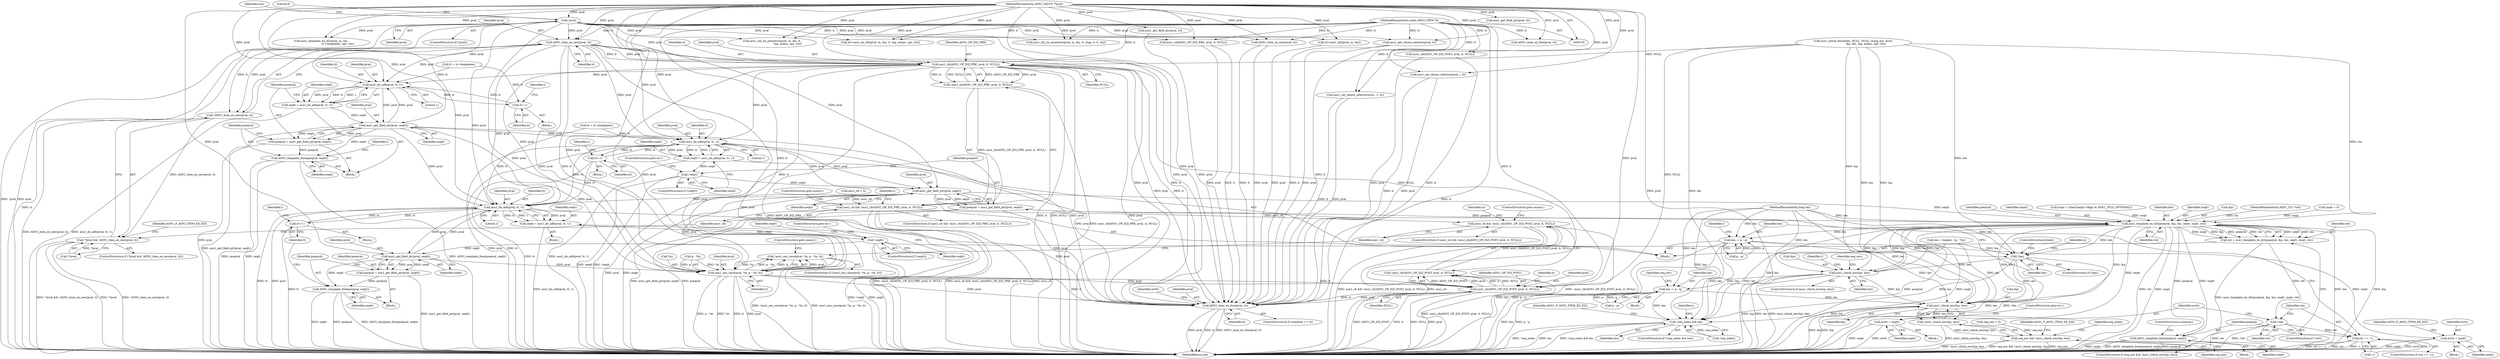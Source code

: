 digraph "0_openssl_cc598f321fbac9c04da5766243ed55d55948637d@pointer" {
"1000716" [label="(Call,ASN1_item_ex_new(pval, it))"];
"1000196" [label="(Call,!pval)"];
"1000136" [label="(MethodParameterIn,ASN1_VALUE **pval)"];
"1000139" [label="(MethodParameterIn,const ASN1_ITEM *it)"];
"1000715" [label="(Call,!ASN1_item_ex_new(pval, it))"];
"1000711" [label="(Call,!*pval && !ASN1_item_ex_new(pval, it))"];
"1000728" [label="(Call,asn1_cb(ASN1_OP_D2I_PRE, pval, it, NULL))"];
"1000727" [label="(Call,!asn1_cb(ASN1_OP_D2I_PRE, pval, it, NULL))"];
"1000725" [label="(Call,asn1_cb && !asn1_cb(ASN1_OP_D2I_PRE, pval, it, NULL))"];
"1000988" [label="(Call,asn1_cb && !asn1_cb(ASN1_OP_D2I_POST, pval, it, NULL))"];
"1000766" [label="(Call,asn1_do_adb(pval, tt, 1))"];
"1000752" [label="(Call,tt++)"];
"1000764" [label="(Call,seqtt = asn1_do_adb(pval, tt, 1))"];
"1000772" [label="(Call,asn1_get_field_ptr(pval, seqtt))"];
"1000770" [label="(Call,pseqval = asn1_get_field_ptr(pval, seqtt))"];
"1000775" [label="(Call,ASN1_template_free(pseqval, seqtt))"];
"1000803" [label="(Call,asn1_do_adb(pval, tt, 1))"];
"1000796" [label="(Call,tt++)"];
"1000942" [label="(Call,asn1_do_adb(pval, tt, 1))"];
"1000934" [label="(Call,tt++)"];
"1000940" [label="(Call,seqtt = asn1_do_adb(pval, tt, 1))"];
"1000947" [label="(Call,!seqtt)"];
"1000960" [label="(Call,asn1_get_field_ptr(pval, seqtt))"];
"1000958" [label="(Call,pseqval = asn1_get_field_ptr(pval, seqtt))"];
"1000963" [label="(Call,ASN1_template_free(pseqval, seqtt))"];
"1000977" [label="(Call,asn1_enc_save(pval, *in, p - *in, it))"];
"1000976" [label="(Call,!asn1_enc_save(pval, *in, p - *in, it))"];
"1000991" [label="(Call,asn1_cb(ASN1_OP_D2I_POST, pval, it, NULL))"];
"1000990" [label="(Call,!asn1_cb(ASN1_OP_D2I_POST, pval, it, NULL))"];
"1001019" [label="(Call,ASN1_item_ex_free(pval, it))"];
"1000968" [label="(Call,errtt = seqtt)"];
"1000801" [label="(Call,seqtt = asn1_do_adb(pval, tt, 1))"];
"1000808" [label="(Call,!seqtt)"];
"1000813" [label="(Call,asn1_get_field_ptr(pval, seqtt))"];
"1000811" [label="(Call,pseqval = asn1_get_field_ptr(pval, seqtt))"];
"1000872" [label="(Call,asn1_template_ex_d2i(pseqval, &p, len, seqtt, isopt, ctx))"];
"1000817" [label="(Call,!len)"];
"1000824" [label="(Call,asn1_check_eoc(&p, len))"];
"1000837" [label="(Call,len -= p - q)"];
"1000908" [label="(Call,asn1_check_eoc(&p, len))"];
"1000907" [label="(Call,!asn1_check_eoc(&p, len))"];
"1000905" [label="(Call,seq_eoc && !asn1_check_eoc(&p, len))"];
"1000918" [label="(Call,!seq_nolen && len)"];
"1000870" [label="(Call,ret = asn1_template_ex_d2i(pseqval, &p, len, seqtt, isopt, ctx))"];
"1000881" [label="(Call,!ret)"];
"1000890" [label="(Call,ret == -1)"];
"1000884" [label="(Call,errtt = seqtt)"];
"1000895" [label="(Call,ASN1_template_free(pseqval, seqtt))"];
"1000899" [label="(Call,len -= p - q)"];
"1000441" [label="(Call,cf->asn1_d2i(pval, in, len))"];
"1000773" [label="(Identifier,pval)"];
"1000904" [label="(ControlStructure,if (seq_eoc && !asn1_check_eoc(&p, len)))"];
"1000718" [label="(Identifier,it)"];
"1000941" [label="(Identifier,seqtt)"];
"1000243" [label="(Call,asn1_d2i_ex_primitive(pval, in, len, it,\n                                     tag, aclass, opt, ctx))"];
"1000881" [label="(Call,!ret)"];
"1000202" [label="(Identifier,aux)"];
"1000965" [label="(Identifier,seqtt)"];
"1000897" [label="(Identifier,seqtt)"];
"1000882" [label="(Identifier,ret)"];
"1000976" [label="(Call,!asn1_enc_save(pval, *in, p - *in, it))"];
"1000891" [label="(Identifier,ret)"];
"1000943" [label="(Identifier,pval)"];
"1000837" [label="(Call,len -= p - q)"];
"1000333" [label="(Call,ef->asn1_ex_d2i(pval, in, len, it, tag, aclass, opt, ctx))"];
"1000729" [label="(Identifier,ASN1_OP_D2I_PRE)"];
"1000749" [label="(Block,)"];
"1000987" [label="(ControlStructure,if (asn1_cb && !asn1_cb(ASN1_OP_D2I_POST, pval, it, NULL)))"];
"1000972" [label="(Identifier,ASN1_F_ASN1_ITEM_EX_D2I)"];
"1000739" [label="(Call,tt = it->templates)"];
"1000975" [label="(ControlStructure,if (!asn1_enc_save(pval, *in, p - *in, it)))"];
"1000970" [label="(Identifier,seqtt)"];
"1000895" [label="(Call,ASN1_template_free(pseqval, seqtt))"];
"1000911" [label="(Identifier,len)"];
"1000999" [label="(Identifier,in)"];
"1000979" [label="(Call,*in)"];
"1000986" [label="(ControlStructure,goto auxerr;)"];
"1000934" [label="(Call,tt++)"];
"1000873" [label="(Identifier,pseqval)"];
"1000889" [label="(ControlStructure,if (ret == -1))"];
"1000814" [label="(Identifier,pval)"];
"1000645" [label="(Call,asn1_check_tlen(&len, NULL, NULL, &seq_eoc, &cst,\n                              &p, len, tag, aclass, opt, ctx))"];
"1000907" [label="(Call,!asn1_check_eoc(&p, len))"];
"1000797" [label="(Identifier,tt)"];
"1000776" [label="(Identifier,pseqval)"];
"1000992" [label="(Identifier,ASN1_OP_D2I_POST)"];
"1000898" [label="(ControlStructure,continue;)"];
"1000551" [label="(Call,asn1_get_field_ptr(pval, tt))"];
"1000777" [label="(Identifier,seqtt)"];
"1000906" [label="(Identifier,seq_eoc)"];
"1000138" [label="(MethodParameterIn,long len)"];
"1001023" [label="(Identifier,errtt)"];
"1000948" [label="(Identifier,seqtt)"];
"1000195" [label="(ControlStructure,if (!pval))"];
"1000766" [label="(Call,asn1_do_adb(pval, tt, 1))"];
"1000761" [label="(Block,)"];
"1000843" [label="(Identifier,seq_eoc)"];
"1000883" [label="(Block,)"];
"1000732" [label="(Identifier,NULL)"];
"1000725" [label="(Call,asn1_cb && !asn1_cb(ASN1_OP_D2I_PRE, pval, it, NULL))"];
"1000803" [label="(Call,asn1_do_adb(pval, tt, 1))"];
"1000796" [label="(Call,tt++)"];
"1000793" [label="(Block,)"];
"1000801" [label="(Call,seqtt = asn1_do_adb(pval, tt, 1))"];
"1001019" [label="(Call,ASN1_item_ex_free(pval, it))"];
"1000731" [label="(Identifier,it)"];
"1000721" [label="(Identifier,ASN1_F_ASN1_ITEM_EX_D2I)"];
"1000877" [label="(Identifier,seqtt)"];
"1000851" [label="(Identifier,i)"];
"1000317" [label="(Call,asn1_d2i_ex_primitive(pval, in, len, it, otag, 0, 0, ctx))"];
"1000813" [label="(Call,asn1_get_field_ptr(pval, seqtt))"];
"1000768" [label="(Identifier,tt)"];
"1001015" [label="(ControlStructure,if (combine == 0))"];
"1000467" [label="(Call,asn1_cb(ASN1_OP_D2I_PRE, pval, it, NULL))"];
"1000879" [label="(Identifier,ctx)"];
"1000960" [label="(Call,asn1_get_field_ptr(pval, seqtt))"];
"1000981" [label="(Call,p - *in)"];
"1000949" [label="(ControlStructure,goto err;)"];
"1000827" [label="(Identifier,len)"];
"1000947" [label="(Call,!seqtt)"];
"1000969" [label="(Identifier,errtt)"];
"1000989" [label="(Identifier,asn1_cb)"];
"1000728" [label="(Call,asn1_cb(ASN1_OP_D2I_PRE, pval, it, NULL))"];
"1000206" [label="(Call,asn1_cb = 0)"];
"1000818" [label="(Identifier,len)"];
"1000807" [label="(ControlStructure,if (!seqtt))"];
"1000842" [label="(Call,seq_eoc = 0)"];
"1000961" [label="(Identifier,pval)"];
"1000880" [label="(ControlStructure,if (!ret))"];
"1000808" [label="(Call,!seqtt)"];
"1000136" [label="(MethodParameterIn,ASN1_VALUE **pval)"];
"1000995" [label="(Identifier,NULL)"];
"1000839" [label="(Call,p - q)"];
"1000861" [label="(Call,isopt = (char)(seqtt->flags & ASN1_TFLG_OPTIONAL))"];
"1000963" [label="(Call,ASN1_template_free(pseqval, seqtt))"];
"1000823" [label="(ControlStructure,if (asn1_check_eoc(&p, len)))"];
"1001034" [label="(MethodReturn,int)"];
"1000717" [label="(Identifier,pval)"];
"1000715" [label="(Call,!ASN1_item_ex_new(pval, it))"];
"1000727" [label="(Call,!asn1_cb(ASN1_OP_D2I_PRE, pval, it, NULL))"];
"1000812" [label="(Identifier,pseqval)"];
"1000942" [label="(Call,asn1_do_adb(pval, tt, 1))"];
"1000991" [label="(Call,asn1_cb(ASN1_OP_D2I_POST, pval, it, NULL))"];
"1000197" [label="(Identifier,pval)"];
"1000737" [label="(Identifier,i)"];
"1000770" [label="(Call,pseqval = asn1_get_field_ptr(pval, seqtt))"];
"1000890" [label="(Call,ret == -1)"];
"1000726" [label="(Identifier,asn1_cb)"];
"1000894" [label="(Block,)"];
"1000899" [label="(Call,len -= p - q)"];
"1000774" [label="(Identifier,seqtt)"];
"1000962" [label="(Identifier,seqtt)"];
"1000687" [label="(Call,len = tmplen - (p - *in))"];
"1000978" [label="(Identifier,pval)"];
"1000918" [label="(Call,!seq_nolen && len)"];
"1000953" [label="(Identifier,seqtt)"];
"1000795" [label="(Identifier,i)"];
"1000985" [label="(Identifier,it)"];
"1000885" [label="(Identifier,errtt)"];
"1000946" [label="(ControlStructure,if (!seqtt))"];
"1000816" [label="(ControlStructure,if (!len))"];
"1000905" [label="(Call,seq_eoc && !asn1_check_eoc(&p, len))"];
"1000968" [label="(Call,errtt = seqtt)"];
"1000944" [label="(Identifier,tt)"];
"1000967" [label="(Block,)"];
"1000815" [label="(Identifier,seqtt)"];
"1000876" [label="(Identifier,len)"];
"1000751" [label="(Identifier,i)"];
"1000805" [label="(Identifier,tt)"];
"1000935" [label="(Identifier,tt)"];
"1000870" [label="(Call,ret = asn1_template_ex_d2i(pseqval, &p, len, seqtt, isopt, ctx))"];
"1000988" [label="(Call,asn1_cb && !asn1_cb(ASN1_OP_D2I_POST, pval, it, NULL))"];
"1000824" [label="(Call,asn1_check_eoc(&p, len))"];
"1000938" [label="(Block,)"];
"1000710" [label="(ControlStructure,if (!*pval && !ASN1_item_ex_new(pval, it)))"];
"1000964" [label="(Identifier,pseqval)"];
"1000804" [label="(Identifier,pval)"];
"1000809" [label="(Identifier,seqtt)"];
"1000802" [label="(Identifier,seqtt)"];
"1001020" [label="(Identifier,pval)"];
"1000937" [label="(Identifier,i)"];
"1000772" [label="(Call,asn1_get_field_ptr(pval, seqtt))"];
"1000956" [label="(Block,)"];
"1000753" [label="(Identifier,tt)"];
"1000592" [label="(Call,ASN1_item_ex_free(pval, it))"];
"1000817" [label="(Call,!len)"];
"1000929" [label="(Identifier,i)"];
"1000977" [label="(Call,asn1_enc_save(pval, *in, p - *in, it))"];
"1000610" [label="(Call,asn1_cb(ASN1_OP_D2I_POST, pval, it, NULL))"];
"1000765" [label="(Identifier,seqtt)"];
"1000733" [label="(ControlStructure,goto auxerr;)"];
"1000914" [label="(Identifier,ASN1_F_ASN1_ITEM_EX_D2I)"];
"1000884" [label="(Call,errtt = seqtt)"];
"1000745" [label="(Identifier,i)"];
"1000711" [label="(Call,!*pval && !ASN1_item_ex_new(pval, it))"];
"1000502" [label="(Call,asn1_get_field_ptr(pval, tt))"];
"1000994" [label="(Identifier,it)"];
"1001021" [label="(Identifier,it)"];
"1000821" [label="(Identifier,q)"];
"1000199" [label="(Literal,0)"];
"1000886" [label="(Identifier,seqtt)"];
"1000872" [label="(Call,asn1_template_ex_d2i(pseqval, &p, len, seqtt, isopt, ctx))"];
"1000139" [label="(MethodParameterIn,const ASN1_ITEM *it)"];
"1000764" [label="(Call,seqtt = asn1_do_adb(pval, tt, 1))"];
"1000924" [label="(Identifier,ASN1_F_ASN1_ITEM_EX_D2I)"];
"1000724" [label="(ControlStructure,if (asn1_cb && !asn1_cb(ASN1_OP_D2I_PRE, pval, it, NULL)))"];
"1000945" [label="(Literal,1)"];
"1000933" [label="(Block,)"];
"1000871" [label="(Identifier,ret)"];
"1000878" [label="(Identifier,isopt)"];
"1000959" [label="(Identifier,pseqval)"];
"1000789" [label="(Identifier,i)"];
"1000516" [label="(Call,ASN1_item_ex_new(pval, it))"];
"1000767" [label="(Identifier,pval)"];
"1000874" [label="(Call,&p)"];
"1000479" [label="(Call,asn1_get_choice_selector(pval, it))"];
"1000919" [label="(Call,!seq_nolen)"];
"1000811" [label="(Call,pseqval = asn1_get_field_ptr(pval, seqtt))"];
"1000921" [label="(Identifier,len)"];
"1000730" [label="(Identifier,pval)"];
"1000838" [label="(Identifier,len)"];
"1000769" [label="(Literal,1)"];
"1000712" [label="(Call,!*pval)"];
"1000940" [label="(Call,seqtt = asn1_do_adb(pval, tt, 1))"];
"1000810" [label="(ControlStructure,goto err;)"];
"1000143" [label="(MethodParameterIn,ASN1_TLC *ctx)"];
"1000887" [label="(ControlStructure,goto err;)"];
"1000798" [label="(Block,)"];
"1000917" [label="(ControlStructure,if (!seq_nolen && len))"];
"1000602" [label="(Call,asn1_set_choice_selector(pval, i, it))"];
"1000806" [label="(Literal,1)"];
"1000819" [label="(ControlStructure,break;)"];
"1000831" [label="(Identifier,seq_eoc)"];
"1000771" [label="(Identifier,pseqval)"];
"1000996" [label="(ControlStructure,goto auxerr;)"];
"1000775" [label="(Call,ASN1_template_free(pseqval, seqtt))"];
"1000233" [label="(Call,asn1_template_ex_d2i(pval, in, len,\n                                        it->templates, opt, ctx))"];
"1000908" [label="(Call,asn1_check_eoc(&p, len))"];
"1000900" [label="(Identifier,len)"];
"1000920" [label="(Identifier,seq_nolen)"];
"1000993" [label="(Identifier,pval)"];
"1000196" [label="(Call,!pval)"];
"1000892" [label="(Call,-1)"];
"1000990" [label="(Call,!asn1_cb(ASN1_OP_D2I_POST, pval, it, NULL))"];
"1000783" [label="(Call,tt = it->templates)"];
"1000828" [label="(Block,)"];
"1000909" [label="(Call,&p)"];
"1000958" [label="(Call,pseqval = asn1_get_field_ptr(pval, seqtt))"];
"1000901" [label="(Call,p - q)"];
"1000896" [label="(Identifier,pseqval)"];
"1000857" [label="(Call,isopt = 0)"];
"1000508" [label="(Call,asn1_set_choice_selector(pval, -1, it))"];
"1000752" [label="(Call,tt++)"];
"1000716" [label="(Call,ASN1_item_ex_new(pval, it))"];
"1000825" [label="(Call,&p)"];
"1000716" -> "1000715"  [label="AST: "];
"1000716" -> "1000718"  [label="CFG: "];
"1000717" -> "1000716"  [label="AST: "];
"1000718" -> "1000716"  [label="AST: "];
"1000715" -> "1000716"  [label="CFG: "];
"1000716" -> "1001034"  [label="DDG: pval"];
"1000716" -> "1001034"  [label="DDG: it"];
"1000716" -> "1000715"  [label="DDG: pval"];
"1000716" -> "1000715"  [label="DDG: it"];
"1000196" -> "1000716"  [label="DDG: pval"];
"1000136" -> "1000716"  [label="DDG: pval"];
"1000139" -> "1000716"  [label="DDG: it"];
"1000716" -> "1000728"  [label="DDG: pval"];
"1000716" -> "1000728"  [label="DDG: it"];
"1000716" -> "1000766"  [label="DDG: pval"];
"1000716" -> "1000803"  [label="DDG: pval"];
"1000716" -> "1000942"  [label="DDG: pval"];
"1000716" -> "1000977"  [label="DDG: pval"];
"1000716" -> "1000977"  [label="DDG: it"];
"1000716" -> "1001019"  [label="DDG: pval"];
"1000716" -> "1001019"  [label="DDG: it"];
"1000196" -> "1000195"  [label="AST: "];
"1000196" -> "1000197"  [label="CFG: "];
"1000197" -> "1000196"  [label="AST: "];
"1000199" -> "1000196"  [label="CFG: "];
"1000202" -> "1000196"  [label="CFG: "];
"1000196" -> "1001034"  [label="DDG: pval"];
"1000196" -> "1001034"  [label="DDG: !pval"];
"1000136" -> "1000196"  [label="DDG: pval"];
"1000196" -> "1000233"  [label="DDG: pval"];
"1000196" -> "1000243"  [label="DDG: pval"];
"1000196" -> "1000317"  [label="DDG: pval"];
"1000196" -> "1000333"  [label="DDG: pval"];
"1000196" -> "1000441"  [label="DDG: pval"];
"1000196" -> "1000467"  [label="DDG: pval"];
"1000196" -> "1000479"  [label="DDG: pval"];
"1000196" -> "1000516"  [label="DDG: pval"];
"1000196" -> "1000728"  [label="DDG: pval"];
"1000196" -> "1000766"  [label="DDG: pval"];
"1000196" -> "1000803"  [label="DDG: pval"];
"1000196" -> "1000942"  [label="DDG: pval"];
"1000196" -> "1000977"  [label="DDG: pval"];
"1000196" -> "1001019"  [label="DDG: pval"];
"1000136" -> "1000135"  [label="AST: "];
"1000136" -> "1001034"  [label="DDG: pval"];
"1000136" -> "1000233"  [label="DDG: pval"];
"1000136" -> "1000243"  [label="DDG: pval"];
"1000136" -> "1000317"  [label="DDG: pval"];
"1000136" -> "1000333"  [label="DDG: pval"];
"1000136" -> "1000441"  [label="DDG: pval"];
"1000136" -> "1000467"  [label="DDG: pval"];
"1000136" -> "1000479"  [label="DDG: pval"];
"1000136" -> "1000502"  [label="DDG: pval"];
"1000136" -> "1000508"  [label="DDG: pval"];
"1000136" -> "1000516"  [label="DDG: pval"];
"1000136" -> "1000551"  [label="DDG: pval"];
"1000136" -> "1000592"  [label="DDG: pval"];
"1000136" -> "1000602"  [label="DDG: pval"];
"1000136" -> "1000610"  [label="DDG: pval"];
"1000136" -> "1000728"  [label="DDG: pval"];
"1000136" -> "1000766"  [label="DDG: pval"];
"1000136" -> "1000772"  [label="DDG: pval"];
"1000136" -> "1000803"  [label="DDG: pval"];
"1000136" -> "1000813"  [label="DDG: pval"];
"1000136" -> "1000942"  [label="DDG: pval"];
"1000136" -> "1000960"  [label="DDG: pval"];
"1000136" -> "1000977"  [label="DDG: pval"];
"1000136" -> "1000991"  [label="DDG: pval"];
"1000136" -> "1001019"  [label="DDG: pval"];
"1000139" -> "1000135"  [label="AST: "];
"1000139" -> "1001034"  [label="DDG: it"];
"1000139" -> "1000243"  [label="DDG: it"];
"1000139" -> "1000317"  [label="DDG: it"];
"1000139" -> "1000333"  [label="DDG: it"];
"1000139" -> "1000467"  [label="DDG: it"];
"1000139" -> "1000479"  [label="DDG: it"];
"1000139" -> "1000508"  [label="DDG: it"];
"1000139" -> "1000516"  [label="DDG: it"];
"1000139" -> "1000592"  [label="DDG: it"];
"1000139" -> "1000602"  [label="DDG: it"];
"1000139" -> "1000610"  [label="DDG: it"];
"1000139" -> "1000728"  [label="DDG: it"];
"1000139" -> "1000977"  [label="DDG: it"];
"1000139" -> "1000991"  [label="DDG: it"];
"1000139" -> "1001019"  [label="DDG: it"];
"1000715" -> "1000711"  [label="AST: "];
"1000711" -> "1000715"  [label="CFG: "];
"1000715" -> "1001034"  [label="DDG: ASN1_item_ex_new(pval, it)"];
"1000715" -> "1000711"  [label="DDG: ASN1_item_ex_new(pval, it)"];
"1000711" -> "1000710"  [label="AST: "];
"1000711" -> "1000712"  [label="CFG: "];
"1000712" -> "1000711"  [label="AST: "];
"1000721" -> "1000711"  [label="CFG: "];
"1000726" -> "1000711"  [label="CFG: "];
"1000711" -> "1001034"  [label="DDG: !*pval && !ASN1_item_ex_new(pval, it)"];
"1000711" -> "1001034"  [label="DDG: !*pval"];
"1000711" -> "1001034"  [label="DDG: !ASN1_item_ex_new(pval, it)"];
"1000712" -> "1000711"  [label="DDG: *pval"];
"1000728" -> "1000727"  [label="AST: "];
"1000728" -> "1000732"  [label="CFG: "];
"1000729" -> "1000728"  [label="AST: "];
"1000730" -> "1000728"  [label="AST: "];
"1000731" -> "1000728"  [label="AST: "];
"1000732" -> "1000728"  [label="AST: "];
"1000727" -> "1000728"  [label="CFG: "];
"1000728" -> "1001034"  [label="DDG: pval"];
"1000728" -> "1001034"  [label="DDG: ASN1_OP_D2I_PRE"];
"1000728" -> "1001034"  [label="DDG: it"];
"1000728" -> "1001034"  [label="DDG: NULL"];
"1000728" -> "1000727"  [label="DDG: ASN1_OP_D2I_PRE"];
"1000728" -> "1000727"  [label="DDG: pval"];
"1000728" -> "1000727"  [label="DDG: it"];
"1000728" -> "1000727"  [label="DDG: NULL"];
"1000645" -> "1000728"  [label="DDG: NULL"];
"1000728" -> "1000766"  [label="DDG: pval"];
"1000728" -> "1000803"  [label="DDG: pval"];
"1000728" -> "1000942"  [label="DDG: pval"];
"1000728" -> "1000977"  [label="DDG: pval"];
"1000728" -> "1000977"  [label="DDG: it"];
"1000728" -> "1000991"  [label="DDG: NULL"];
"1000728" -> "1001019"  [label="DDG: pval"];
"1000728" -> "1001019"  [label="DDG: it"];
"1000727" -> "1000725"  [label="AST: "];
"1000725" -> "1000727"  [label="CFG: "];
"1000727" -> "1001034"  [label="DDG: asn1_cb(ASN1_OP_D2I_PRE, pval, it, NULL)"];
"1000727" -> "1000725"  [label="DDG: asn1_cb(ASN1_OP_D2I_PRE, pval, it, NULL)"];
"1000725" -> "1000724"  [label="AST: "];
"1000725" -> "1000726"  [label="CFG: "];
"1000726" -> "1000725"  [label="AST: "];
"1000733" -> "1000725"  [label="CFG: "];
"1000737" -> "1000725"  [label="CFG: "];
"1000725" -> "1001034"  [label="DDG: !asn1_cb(ASN1_OP_D2I_PRE, pval, it, NULL)"];
"1000725" -> "1001034"  [label="DDG: asn1_cb && !asn1_cb(ASN1_OP_D2I_PRE, pval, it, NULL)"];
"1000725" -> "1001034"  [label="DDG: asn1_cb"];
"1000206" -> "1000725"  [label="DDG: asn1_cb"];
"1000725" -> "1000988"  [label="DDG: asn1_cb"];
"1000988" -> "1000987"  [label="AST: "];
"1000988" -> "1000989"  [label="CFG: "];
"1000988" -> "1000990"  [label="CFG: "];
"1000989" -> "1000988"  [label="AST: "];
"1000990" -> "1000988"  [label="AST: "];
"1000996" -> "1000988"  [label="CFG: "];
"1000999" -> "1000988"  [label="CFG: "];
"1000988" -> "1001034"  [label="DDG: asn1_cb && !asn1_cb(ASN1_OP_D2I_POST, pval, it, NULL)"];
"1000988" -> "1001034"  [label="DDG: asn1_cb"];
"1000988" -> "1001034"  [label="DDG: !asn1_cb(ASN1_OP_D2I_POST, pval, it, NULL)"];
"1000990" -> "1000988"  [label="DDG: asn1_cb(ASN1_OP_D2I_POST, pval, it, NULL)"];
"1000766" -> "1000764"  [label="AST: "];
"1000766" -> "1000769"  [label="CFG: "];
"1000767" -> "1000766"  [label="AST: "];
"1000768" -> "1000766"  [label="AST: "];
"1000769" -> "1000766"  [label="AST: "];
"1000764" -> "1000766"  [label="CFG: "];
"1000766" -> "1000752"  [label="DDG: tt"];
"1000766" -> "1000764"  [label="DDG: pval"];
"1000766" -> "1000764"  [label="DDG: tt"];
"1000766" -> "1000764"  [label="DDG: 1"];
"1000772" -> "1000766"  [label="DDG: pval"];
"1000752" -> "1000766"  [label="DDG: tt"];
"1000739" -> "1000766"  [label="DDG: tt"];
"1000766" -> "1000772"  [label="DDG: pval"];
"1000752" -> "1000749"  [label="AST: "];
"1000752" -> "1000753"  [label="CFG: "];
"1000753" -> "1000752"  [label="AST: "];
"1000745" -> "1000752"  [label="CFG: "];
"1000739" -> "1000752"  [label="DDG: tt"];
"1000764" -> "1000761"  [label="AST: "];
"1000765" -> "1000764"  [label="AST: "];
"1000771" -> "1000764"  [label="CFG: "];
"1000764" -> "1001034"  [label="DDG: asn1_do_adb(pval, tt, 1)"];
"1000764" -> "1000772"  [label="DDG: seqtt"];
"1000772" -> "1000770"  [label="AST: "];
"1000772" -> "1000774"  [label="CFG: "];
"1000773" -> "1000772"  [label="AST: "];
"1000774" -> "1000772"  [label="AST: "];
"1000770" -> "1000772"  [label="CFG: "];
"1000772" -> "1001034"  [label="DDG: pval"];
"1000772" -> "1000770"  [label="DDG: pval"];
"1000772" -> "1000770"  [label="DDG: seqtt"];
"1000772" -> "1000775"  [label="DDG: seqtt"];
"1000772" -> "1000803"  [label="DDG: pval"];
"1000772" -> "1000942"  [label="DDG: pval"];
"1000772" -> "1000977"  [label="DDG: pval"];
"1000772" -> "1001019"  [label="DDG: pval"];
"1000770" -> "1000761"  [label="AST: "];
"1000771" -> "1000770"  [label="AST: "];
"1000776" -> "1000770"  [label="CFG: "];
"1000770" -> "1001034"  [label="DDG: asn1_get_field_ptr(pval, seqtt)"];
"1000770" -> "1000775"  [label="DDG: pseqval"];
"1000775" -> "1000761"  [label="AST: "];
"1000775" -> "1000777"  [label="CFG: "];
"1000776" -> "1000775"  [label="AST: "];
"1000777" -> "1000775"  [label="AST: "];
"1000751" -> "1000775"  [label="CFG: "];
"1000775" -> "1001034"  [label="DDG: pseqval"];
"1000775" -> "1001034"  [label="DDG: seqtt"];
"1000775" -> "1001034"  [label="DDG: ASN1_template_free(pseqval, seqtt)"];
"1000803" -> "1000801"  [label="AST: "];
"1000803" -> "1000806"  [label="CFG: "];
"1000804" -> "1000803"  [label="AST: "];
"1000805" -> "1000803"  [label="AST: "];
"1000806" -> "1000803"  [label="AST: "];
"1000801" -> "1000803"  [label="CFG: "];
"1000803" -> "1001034"  [label="DDG: tt"];
"1000803" -> "1001034"  [label="DDG: pval"];
"1000803" -> "1000796"  [label="DDG: tt"];
"1000803" -> "1000801"  [label="DDG: pval"];
"1000803" -> "1000801"  [label="DDG: tt"];
"1000803" -> "1000801"  [label="DDG: 1"];
"1000813" -> "1000803"  [label="DDG: pval"];
"1000783" -> "1000803"  [label="DDG: tt"];
"1000796" -> "1000803"  [label="DDG: tt"];
"1000803" -> "1000813"  [label="DDG: pval"];
"1000803" -> "1000942"  [label="DDG: tt"];
"1000803" -> "1001019"  [label="DDG: pval"];
"1000796" -> "1000793"  [label="AST: "];
"1000796" -> "1000797"  [label="CFG: "];
"1000797" -> "1000796"  [label="AST: "];
"1000789" -> "1000796"  [label="CFG: "];
"1000796" -> "1001034"  [label="DDG: tt"];
"1000796" -> "1000942"  [label="DDG: tt"];
"1000942" -> "1000940"  [label="AST: "];
"1000942" -> "1000945"  [label="CFG: "];
"1000943" -> "1000942"  [label="AST: "];
"1000944" -> "1000942"  [label="AST: "];
"1000945" -> "1000942"  [label="AST: "];
"1000940" -> "1000942"  [label="CFG: "];
"1000942" -> "1001034"  [label="DDG: pval"];
"1000942" -> "1001034"  [label="DDG: tt"];
"1000942" -> "1000934"  [label="DDG: tt"];
"1000942" -> "1000940"  [label="DDG: pval"];
"1000942" -> "1000940"  [label="DDG: tt"];
"1000942" -> "1000940"  [label="DDG: 1"];
"1000813" -> "1000942"  [label="DDG: pval"];
"1000960" -> "1000942"  [label="DDG: pval"];
"1000934" -> "1000942"  [label="DDG: tt"];
"1000783" -> "1000942"  [label="DDG: tt"];
"1000942" -> "1000960"  [label="DDG: pval"];
"1000942" -> "1001019"  [label="DDG: pval"];
"1000934" -> "1000933"  [label="AST: "];
"1000934" -> "1000935"  [label="CFG: "];
"1000935" -> "1000934"  [label="AST: "];
"1000937" -> "1000934"  [label="CFG: "];
"1000934" -> "1001034"  [label="DDG: tt"];
"1000940" -> "1000938"  [label="AST: "];
"1000941" -> "1000940"  [label="AST: "];
"1000948" -> "1000940"  [label="CFG: "];
"1000940" -> "1001034"  [label="DDG: asn1_do_adb(pval, tt, 1)"];
"1000940" -> "1000947"  [label="DDG: seqtt"];
"1000947" -> "1000946"  [label="AST: "];
"1000947" -> "1000948"  [label="CFG: "];
"1000948" -> "1000947"  [label="AST: "];
"1000949" -> "1000947"  [label="CFG: "];
"1000953" -> "1000947"  [label="CFG: "];
"1000947" -> "1001034"  [label="DDG: seqtt"];
"1000947" -> "1001034"  [label="DDG: !seqtt"];
"1000947" -> "1000960"  [label="DDG: seqtt"];
"1000947" -> "1000968"  [label="DDG: seqtt"];
"1000960" -> "1000958"  [label="AST: "];
"1000960" -> "1000962"  [label="CFG: "];
"1000961" -> "1000960"  [label="AST: "];
"1000962" -> "1000960"  [label="AST: "];
"1000958" -> "1000960"  [label="CFG: "];
"1000960" -> "1000958"  [label="DDG: pval"];
"1000960" -> "1000958"  [label="DDG: seqtt"];
"1000960" -> "1000963"  [label="DDG: seqtt"];
"1000960" -> "1000977"  [label="DDG: pval"];
"1000958" -> "1000956"  [label="AST: "];
"1000959" -> "1000958"  [label="AST: "];
"1000964" -> "1000958"  [label="CFG: "];
"1000958" -> "1001034"  [label="DDG: asn1_get_field_ptr(pval, seqtt)"];
"1000958" -> "1000963"  [label="DDG: pseqval"];
"1000963" -> "1000956"  [label="AST: "];
"1000963" -> "1000965"  [label="CFG: "];
"1000964" -> "1000963"  [label="AST: "];
"1000965" -> "1000963"  [label="AST: "];
"1000935" -> "1000963"  [label="CFG: "];
"1000963" -> "1001034"  [label="DDG: seqtt"];
"1000963" -> "1001034"  [label="DDG: pseqval"];
"1000963" -> "1001034"  [label="DDG: ASN1_template_free(pseqval, seqtt)"];
"1000977" -> "1000976"  [label="AST: "];
"1000977" -> "1000985"  [label="CFG: "];
"1000978" -> "1000977"  [label="AST: "];
"1000979" -> "1000977"  [label="AST: "];
"1000981" -> "1000977"  [label="AST: "];
"1000985" -> "1000977"  [label="AST: "];
"1000976" -> "1000977"  [label="CFG: "];
"1000977" -> "1001034"  [label="DDG: p - *in"];
"1000977" -> "1001034"  [label="DDG: *in"];
"1000977" -> "1001034"  [label="DDG: it"];
"1000977" -> "1001034"  [label="DDG: pval"];
"1000977" -> "1000976"  [label="DDG: pval"];
"1000977" -> "1000976"  [label="DDG: *in"];
"1000977" -> "1000976"  [label="DDG: p - *in"];
"1000977" -> "1000976"  [label="DDG: it"];
"1000813" -> "1000977"  [label="DDG: pval"];
"1000981" -> "1000977"  [label="DDG: *in"];
"1000981" -> "1000977"  [label="DDG: p"];
"1000977" -> "1000991"  [label="DDG: pval"];
"1000977" -> "1000991"  [label="DDG: it"];
"1000977" -> "1001019"  [label="DDG: pval"];
"1000977" -> "1001019"  [label="DDG: it"];
"1000976" -> "1000975"  [label="AST: "];
"1000986" -> "1000976"  [label="CFG: "];
"1000989" -> "1000976"  [label="CFG: "];
"1000976" -> "1001034"  [label="DDG: asn1_enc_save(pval, *in, p - *in, it)"];
"1000976" -> "1001034"  [label="DDG: !asn1_enc_save(pval, *in, p - *in, it)"];
"1000991" -> "1000990"  [label="AST: "];
"1000991" -> "1000995"  [label="CFG: "];
"1000992" -> "1000991"  [label="AST: "];
"1000993" -> "1000991"  [label="AST: "];
"1000994" -> "1000991"  [label="AST: "];
"1000995" -> "1000991"  [label="AST: "];
"1000990" -> "1000991"  [label="CFG: "];
"1000991" -> "1001034"  [label="DDG: pval"];
"1000991" -> "1001034"  [label="DDG: ASN1_OP_D2I_POST"];
"1000991" -> "1001034"  [label="DDG: it"];
"1000991" -> "1001034"  [label="DDG: NULL"];
"1000991" -> "1000990"  [label="DDG: ASN1_OP_D2I_POST"];
"1000991" -> "1000990"  [label="DDG: pval"];
"1000991" -> "1000990"  [label="DDG: it"];
"1000991" -> "1000990"  [label="DDG: NULL"];
"1000645" -> "1000991"  [label="DDG: NULL"];
"1000991" -> "1001019"  [label="DDG: pval"];
"1000991" -> "1001019"  [label="DDG: it"];
"1000990" -> "1001034"  [label="DDG: asn1_cb(ASN1_OP_D2I_POST, pval, it, NULL)"];
"1001019" -> "1001015"  [label="AST: "];
"1001019" -> "1001021"  [label="CFG: "];
"1001020" -> "1001019"  [label="AST: "];
"1001021" -> "1001019"  [label="AST: "];
"1001023" -> "1001019"  [label="CFG: "];
"1001019" -> "1001034"  [label="DDG: it"];
"1001019" -> "1001034"  [label="DDG: ASN1_item_ex_free(pval, it)"];
"1001019" -> "1001034"  [label="DDG: pval"];
"1000441" -> "1001019"  [label="DDG: pval"];
"1000508" -> "1001019"  [label="DDG: pval"];
"1000508" -> "1001019"  [label="DDG: it"];
"1000813" -> "1001019"  [label="DDG: pval"];
"1000467" -> "1001019"  [label="DDG: pval"];
"1000467" -> "1001019"  [label="DDG: it"];
"1000479" -> "1001019"  [label="DDG: pval"];
"1000479" -> "1001019"  [label="DDG: it"];
"1000602" -> "1001019"  [label="DDG: pval"];
"1000602" -> "1001019"  [label="DDG: it"];
"1000551" -> "1001019"  [label="DDG: pval"];
"1000610" -> "1001019"  [label="DDG: pval"];
"1000610" -> "1001019"  [label="DDG: it"];
"1000516" -> "1001019"  [label="DDG: pval"];
"1000516" -> "1001019"  [label="DDG: it"];
"1000968" -> "1000967"  [label="AST: "];
"1000968" -> "1000970"  [label="CFG: "];
"1000969" -> "1000968"  [label="AST: "];
"1000970" -> "1000968"  [label="AST: "];
"1000972" -> "1000968"  [label="CFG: "];
"1000968" -> "1001034"  [label="DDG: errtt"];
"1000968" -> "1001034"  [label="DDG: seqtt"];
"1000801" -> "1000798"  [label="AST: "];
"1000802" -> "1000801"  [label="AST: "];
"1000809" -> "1000801"  [label="CFG: "];
"1000801" -> "1001034"  [label="DDG: asn1_do_adb(pval, tt, 1)"];
"1000801" -> "1000808"  [label="DDG: seqtt"];
"1000808" -> "1000807"  [label="AST: "];
"1000808" -> "1000809"  [label="CFG: "];
"1000809" -> "1000808"  [label="AST: "];
"1000810" -> "1000808"  [label="CFG: "];
"1000812" -> "1000808"  [label="CFG: "];
"1000808" -> "1001034"  [label="DDG: !seqtt"];
"1000808" -> "1001034"  [label="DDG: seqtt"];
"1000808" -> "1000813"  [label="DDG: seqtt"];
"1000813" -> "1000811"  [label="AST: "];
"1000813" -> "1000815"  [label="CFG: "];
"1000814" -> "1000813"  [label="AST: "];
"1000815" -> "1000813"  [label="AST: "];
"1000811" -> "1000813"  [label="CFG: "];
"1000813" -> "1001034"  [label="DDG: pval"];
"1000813" -> "1001034"  [label="DDG: seqtt"];
"1000813" -> "1000811"  [label="DDG: pval"];
"1000813" -> "1000811"  [label="DDG: seqtt"];
"1000813" -> "1000872"  [label="DDG: seqtt"];
"1000811" -> "1000798"  [label="AST: "];
"1000812" -> "1000811"  [label="AST: "];
"1000818" -> "1000811"  [label="CFG: "];
"1000811" -> "1001034"  [label="DDG: asn1_get_field_ptr(pval, seqtt)"];
"1000811" -> "1001034"  [label="DDG: pseqval"];
"1000811" -> "1000872"  [label="DDG: pseqval"];
"1000872" -> "1000870"  [label="AST: "];
"1000872" -> "1000879"  [label="CFG: "];
"1000873" -> "1000872"  [label="AST: "];
"1000874" -> "1000872"  [label="AST: "];
"1000876" -> "1000872"  [label="AST: "];
"1000877" -> "1000872"  [label="AST: "];
"1000878" -> "1000872"  [label="AST: "];
"1000879" -> "1000872"  [label="AST: "];
"1000870" -> "1000872"  [label="CFG: "];
"1000872" -> "1001034"  [label="DDG: isopt"];
"1000872" -> "1001034"  [label="DDG: &p"];
"1000872" -> "1001034"  [label="DDG: pseqval"];
"1000872" -> "1001034"  [label="DDG: ctx"];
"1000872" -> "1001034"  [label="DDG: len"];
"1000872" -> "1001034"  [label="DDG: seqtt"];
"1000872" -> "1000817"  [label="DDG: len"];
"1000872" -> "1000824"  [label="DDG: &p"];
"1000872" -> "1000870"  [label="DDG: seqtt"];
"1000872" -> "1000870"  [label="DDG: len"];
"1000872" -> "1000870"  [label="DDG: isopt"];
"1000872" -> "1000870"  [label="DDG: &p"];
"1000872" -> "1000870"  [label="DDG: pseqval"];
"1000872" -> "1000870"  [label="DDG: ctx"];
"1000824" -> "1000872"  [label="DDG: &p"];
"1000824" -> "1000872"  [label="DDG: len"];
"1000138" -> "1000872"  [label="DDG: len"];
"1000857" -> "1000872"  [label="DDG: isopt"];
"1000861" -> "1000872"  [label="DDG: isopt"];
"1000645" -> "1000872"  [label="DDG: ctx"];
"1000143" -> "1000872"  [label="DDG: ctx"];
"1000872" -> "1000884"  [label="DDG: seqtt"];
"1000872" -> "1000895"  [label="DDG: pseqval"];
"1000872" -> "1000895"  [label="DDG: seqtt"];
"1000872" -> "1000899"  [label="DDG: len"];
"1000872" -> "1000908"  [label="DDG: &p"];
"1000872" -> "1000908"  [label="DDG: len"];
"1000872" -> "1000918"  [label="DDG: len"];
"1000817" -> "1000816"  [label="AST: "];
"1000817" -> "1000818"  [label="CFG: "];
"1000818" -> "1000817"  [label="AST: "];
"1000819" -> "1000817"  [label="CFG: "];
"1000821" -> "1000817"  [label="CFG: "];
"1000817" -> "1001034"  [label="DDG: len"];
"1000817" -> "1001034"  [label="DDG: !len"];
"1000645" -> "1000817"  [label="DDG: len"];
"1000899" -> "1000817"  [label="DDG: len"];
"1000687" -> "1000817"  [label="DDG: len"];
"1000138" -> "1000817"  [label="DDG: len"];
"1000817" -> "1000824"  [label="DDG: len"];
"1000817" -> "1000908"  [label="DDG: len"];
"1000817" -> "1000918"  [label="DDG: len"];
"1000824" -> "1000823"  [label="AST: "];
"1000824" -> "1000827"  [label="CFG: "];
"1000825" -> "1000824"  [label="AST: "];
"1000827" -> "1000824"  [label="AST: "];
"1000831" -> "1000824"  [label="CFG: "];
"1000851" -> "1000824"  [label="CFG: "];
"1000824" -> "1001034"  [label="DDG: len"];
"1000824" -> "1001034"  [label="DDG: asn1_check_eoc(&p, len)"];
"1000824" -> "1001034"  [label="DDG: &p"];
"1000645" -> "1000824"  [label="DDG: &p"];
"1000138" -> "1000824"  [label="DDG: len"];
"1000824" -> "1000837"  [label="DDG: len"];
"1000824" -> "1000908"  [label="DDG: &p"];
"1000837" -> "1000828"  [label="AST: "];
"1000837" -> "1000839"  [label="CFG: "];
"1000838" -> "1000837"  [label="AST: "];
"1000839" -> "1000837"  [label="AST: "];
"1000843" -> "1000837"  [label="CFG: "];
"1000837" -> "1001034"  [label="DDG: len"];
"1000837" -> "1001034"  [label="DDG: p - q"];
"1000839" -> "1000837"  [label="DDG: p"];
"1000839" -> "1000837"  [label="DDG: q"];
"1000138" -> "1000837"  [label="DDG: len"];
"1000837" -> "1000908"  [label="DDG: len"];
"1000837" -> "1000918"  [label="DDG: len"];
"1000908" -> "1000907"  [label="AST: "];
"1000908" -> "1000911"  [label="CFG: "];
"1000909" -> "1000908"  [label="AST: "];
"1000911" -> "1000908"  [label="AST: "];
"1000907" -> "1000908"  [label="CFG: "];
"1000908" -> "1001034"  [label="DDG: len"];
"1000908" -> "1001034"  [label="DDG: &p"];
"1000908" -> "1000907"  [label="DDG: &p"];
"1000908" -> "1000907"  [label="DDG: len"];
"1000645" -> "1000908"  [label="DDG: &p"];
"1000645" -> "1000908"  [label="DDG: len"];
"1000899" -> "1000908"  [label="DDG: len"];
"1000687" -> "1000908"  [label="DDG: len"];
"1000138" -> "1000908"  [label="DDG: len"];
"1000908" -> "1000918"  [label="DDG: len"];
"1000907" -> "1000905"  [label="AST: "];
"1000905" -> "1000907"  [label="CFG: "];
"1000907" -> "1001034"  [label="DDG: asn1_check_eoc(&p, len)"];
"1000907" -> "1000905"  [label="DDG: asn1_check_eoc(&p, len)"];
"1000905" -> "1000904"  [label="AST: "];
"1000905" -> "1000906"  [label="CFG: "];
"1000906" -> "1000905"  [label="AST: "];
"1000914" -> "1000905"  [label="CFG: "];
"1000920" -> "1000905"  [label="CFG: "];
"1000905" -> "1001034"  [label="DDG: seq_eoc && !asn1_check_eoc(&p, len)"];
"1000905" -> "1001034"  [label="DDG: seq_eoc"];
"1000905" -> "1001034"  [label="DDG: !asn1_check_eoc(&p, len)"];
"1000842" -> "1000905"  [label="DDG: seq_eoc"];
"1000918" -> "1000917"  [label="AST: "];
"1000918" -> "1000919"  [label="CFG: "];
"1000918" -> "1000921"  [label="CFG: "];
"1000919" -> "1000918"  [label="AST: "];
"1000921" -> "1000918"  [label="AST: "];
"1000924" -> "1000918"  [label="CFG: "];
"1000929" -> "1000918"  [label="CFG: "];
"1000918" -> "1001034"  [label="DDG: !seq_nolen && len"];
"1000918" -> "1001034"  [label="DDG: !seq_nolen"];
"1000918" -> "1001034"  [label="DDG: len"];
"1000919" -> "1000918"  [label="DDG: seq_nolen"];
"1000645" -> "1000918"  [label="DDG: len"];
"1000899" -> "1000918"  [label="DDG: len"];
"1000687" -> "1000918"  [label="DDG: len"];
"1000138" -> "1000918"  [label="DDG: len"];
"1000870" -> "1000798"  [label="AST: "];
"1000871" -> "1000870"  [label="AST: "];
"1000882" -> "1000870"  [label="CFG: "];
"1000870" -> "1001034"  [label="DDG: asn1_template_ex_d2i(pseqval, &p, len, seqtt, isopt, ctx)"];
"1000870" -> "1000881"  [label="DDG: ret"];
"1000881" -> "1000880"  [label="AST: "];
"1000881" -> "1000882"  [label="CFG: "];
"1000882" -> "1000881"  [label="AST: "];
"1000885" -> "1000881"  [label="CFG: "];
"1000891" -> "1000881"  [label="CFG: "];
"1000881" -> "1001034"  [label="DDG: !ret"];
"1000881" -> "1001034"  [label="DDG: ret"];
"1000881" -> "1000890"  [label="DDG: ret"];
"1000890" -> "1000889"  [label="AST: "];
"1000890" -> "1000892"  [label="CFG: "];
"1000891" -> "1000890"  [label="AST: "];
"1000892" -> "1000890"  [label="AST: "];
"1000896" -> "1000890"  [label="CFG: "];
"1000900" -> "1000890"  [label="CFG: "];
"1000890" -> "1001034"  [label="DDG: ret"];
"1000890" -> "1001034"  [label="DDG: -1"];
"1000890" -> "1001034"  [label="DDG: ret == -1"];
"1000892" -> "1000890"  [label="DDG: 1"];
"1000884" -> "1000883"  [label="AST: "];
"1000884" -> "1000886"  [label="CFG: "];
"1000885" -> "1000884"  [label="AST: "];
"1000886" -> "1000884"  [label="AST: "];
"1000887" -> "1000884"  [label="CFG: "];
"1000884" -> "1001034"  [label="DDG: errtt"];
"1000884" -> "1001034"  [label="DDG: seqtt"];
"1000895" -> "1000894"  [label="AST: "];
"1000895" -> "1000897"  [label="CFG: "];
"1000896" -> "1000895"  [label="AST: "];
"1000897" -> "1000895"  [label="AST: "];
"1000898" -> "1000895"  [label="CFG: "];
"1000895" -> "1001034"  [label="DDG: seqtt"];
"1000895" -> "1001034"  [label="DDG: ASN1_template_free(pseqval, seqtt)"];
"1000895" -> "1001034"  [label="DDG: pseqval"];
"1000899" -> "1000798"  [label="AST: "];
"1000899" -> "1000901"  [label="CFG: "];
"1000900" -> "1000899"  [label="AST: "];
"1000901" -> "1000899"  [label="AST: "];
"1000795" -> "1000899"  [label="CFG: "];
"1000899" -> "1001034"  [label="DDG: len"];
"1000899" -> "1001034"  [label="DDG: p - q"];
"1000901" -> "1000899"  [label="DDG: p"];
"1000901" -> "1000899"  [label="DDG: q"];
"1000138" -> "1000899"  [label="DDG: len"];
}
